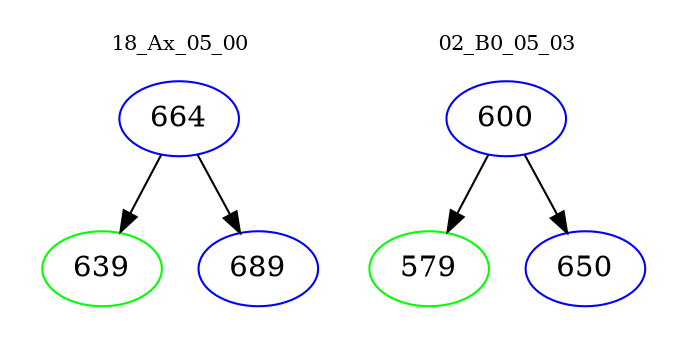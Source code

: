 digraph{
subgraph cluster_0 {
color = white
label = "18_Ax_05_00";
fontsize=10;
T0_664 [label="664", color="blue"]
T0_664 -> T0_639 [color="black"]
T0_639 [label="639", color="green"]
T0_664 -> T0_689 [color="black"]
T0_689 [label="689", color="blue"]
}
subgraph cluster_1 {
color = white
label = "02_B0_05_03";
fontsize=10;
T1_600 [label="600", color="blue"]
T1_600 -> T1_579 [color="black"]
T1_579 [label="579", color="green"]
T1_600 -> T1_650 [color="black"]
T1_650 [label="650", color="blue"]
}
}
